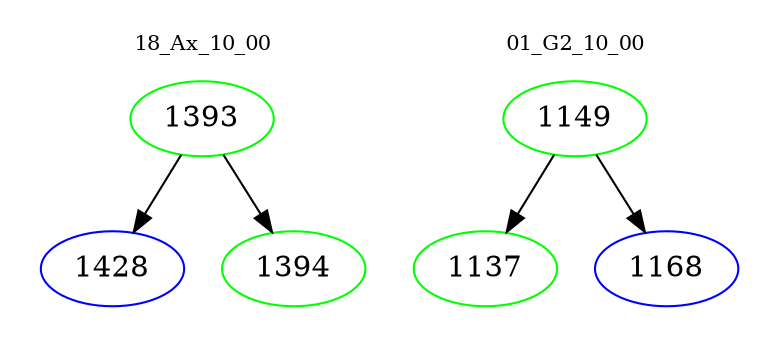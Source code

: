 digraph{
subgraph cluster_0 {
color = white
label = "18_Ax_10_00";
fontsize=10;
T0_1393 [label="1393", color="green"]
T0_1393 -> T0_1428 [color="black"]
T0_1428 [label="1428", color="blue"]
T0_1393 -> T0_1394 [color="black"]
T0_1394 [label="1394", color="green"]
}
subgraph cluster_1 {
color = white
label = "01_G2_10_00";
fontsize=10;
T1_1149 [label="1149", color="green"]
T1_1149 -> T1_1137 [color="black"]
T1_1137 [label="1137", color="green"]
T1_1149 -> T1_1168 [color="black"]
T1_1168 [label="1168", color="blue"]
}
}
